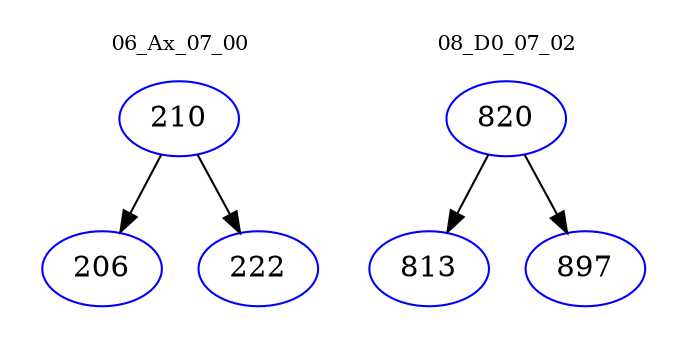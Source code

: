 digraph{
subgraph cluster_0 {
color = white
label = "06_Ax_07_00";
fontsize=10;
T0_210 [label="210", color="blue"]
T0_210 -> T0_206 [color="black"]
T0_206 [label="206", color="blue"]
T0_210 -> T0_222 [color="black"]
T0_222 [label="222", color="blue"]
}
subgraph cluster_1 {
color = white
label = "08_D0_07_02";
fontsize=10;
T1_820 [label="820", color="blue"]
T1_820 -> T1_813 [color="black"]
T1_813 [label="813", color="blue"]
T1_820 -> T1_897 [color="black"]
T1_897 [label="897", color="blue"]
}
}
